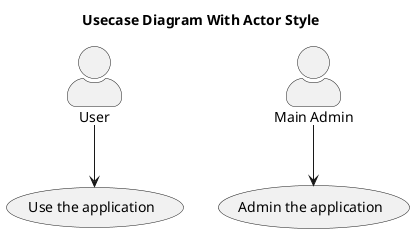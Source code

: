 @startuml

!if %variable_exists("$THEME")
title Usecase Diagram With Actor Style- $THEME theme
!else
title Usecase Diagram With Actor Style
!endif

skinparam actorStyle awesome
:User: --> (Use)
"Main Admin" as Admin
"Use the application" as (Use)
Admin --> (Admin the application)
@enduml
